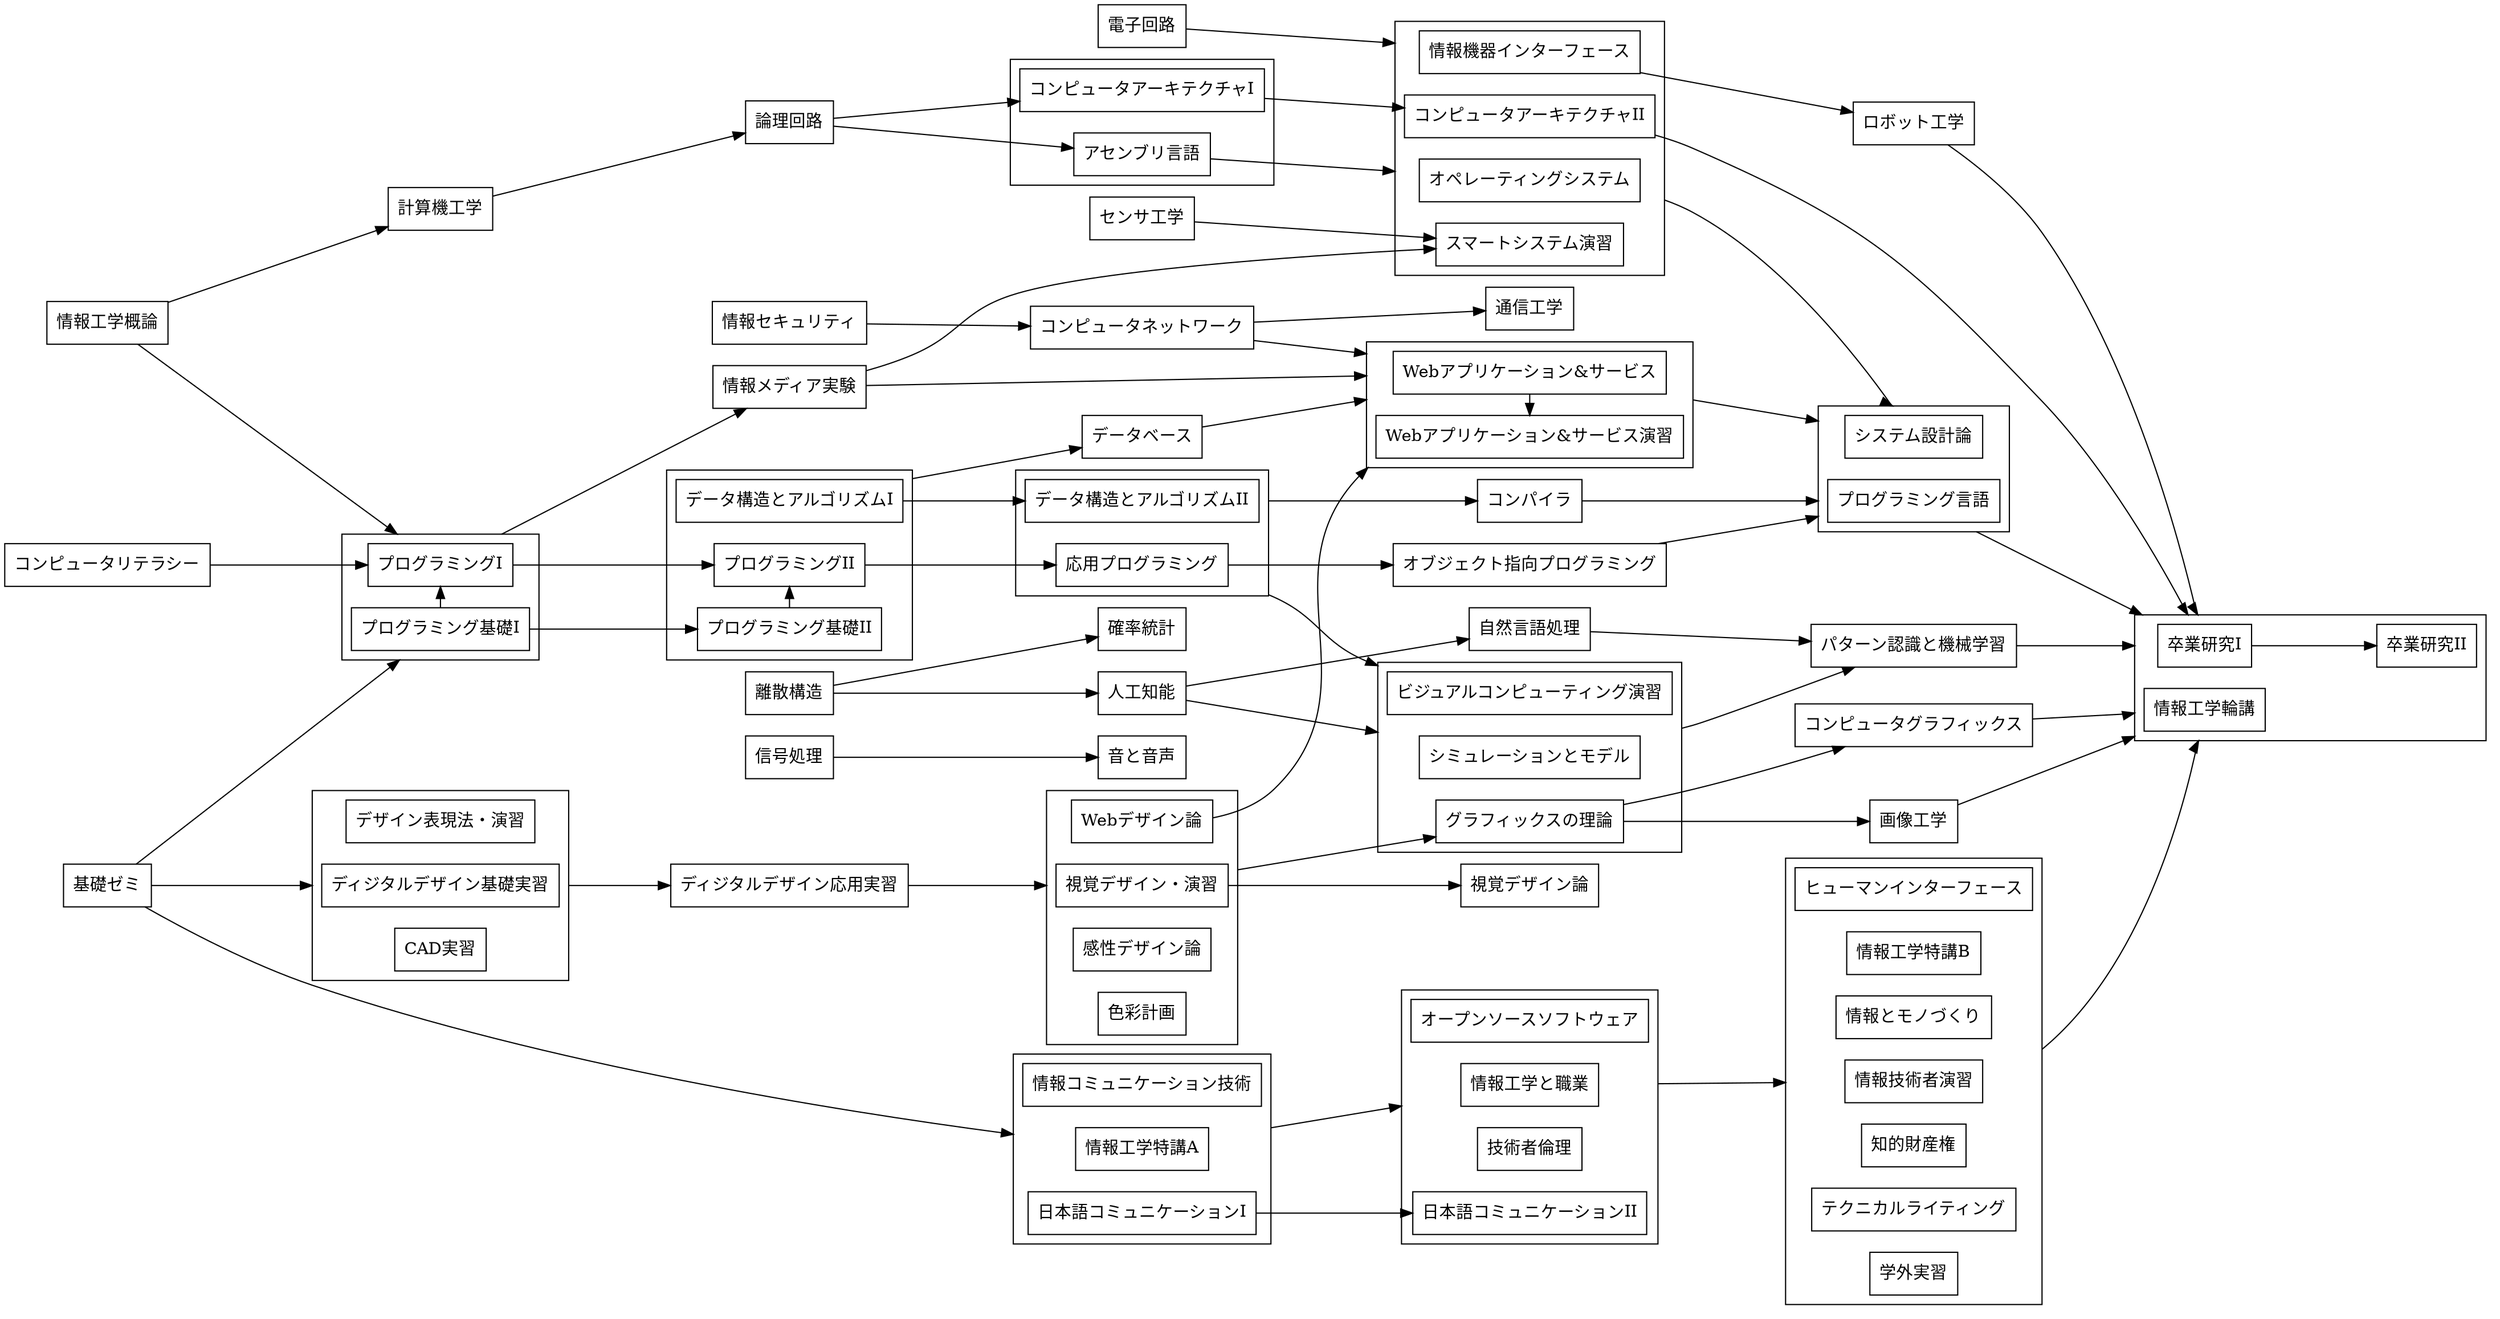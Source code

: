 digraph G {
    compound=true;
    rankdir = LR
    ranksep = 1.3
    node [shape=box]

    {
	rank = same;
	情報工学概論
	基礎ゼミ
	コンピュータリテラシー
    }

    計算機工学
    
    subgraph clusterP1 {
	プログラミング基礎I -> プログラミングI [constraint=false];
    }

    subgraph clusterD1 {
	デザイン表現法・演習
	ディジタルデザイン基礎実習
	CAD実習
    }
    
    情報工学概論 -> 計算機工学;
    情報工学概論 -> プログラミングI [lhead=clusterP1];
    コンピュータリテラシー -> プログラミングI
    基礎ゼミ -> プログラミング基礎I [lhead=clusterP1];
    基礎ゼミ ->    ディジタルデザイン基礎実習[lhead=clusterD1];
    基礎ゼミ -> 情報工学特講A [lhead=clusterC1];

    {
	rank = same
	論理回路
	情報セキュリティ
	情報メディア実験
	離散構造
	信号処理
	ディジタルデザイン応用実習
    }

    subgraph clusterP2 {
	データ構造とアルゴリズムI
	プログラミング基礎II -> プログラミングII[constraint=false];
    }

    計算機工学 -> 論理回路 
    プログラミングI -> 情報メディア実験 [ltail=clusterP1]
    プログラミングI -> プログラミングII
    プログラミング基礎I -> プログラミング基礎II
    ディジタルデザイン基礎実習 -> ディジタルデザイン応用実習 [ltail=clusterD1]

    {
	rank = same
	電子回路
	センサ工学
	コンピュータネットワーク
	データベース
	確率統計
	人工知能
	音と音声
    }
    
    subgraph clusterSS {
	アセンブリ言語
	コンピュータアーキテクチャI
    }
    
    subgraph clusterP3 {
	データ構造とアルゴリズムII
	応用プログラミング
    }
    
    subgraph clusterD2 {
	Webデザイン論
	視覚デザイン・演習
	感性デザイン論
	色彩計画
    }

    subgraph clusterC1 {
	情報コミュニケーション技術
	情報工学特講A
	日本語コミュニケーションI
    }
    
    論理回路 -> アセンブリ言語
    論理回路 -> コンピュータアーキテクチャI
    情報セキュリティ -> コンピュータネットワーク
    データ構造とアルゴリズムI ->   データベース[ltail=clusterP2]
    データ構造とアルゴリズムI ->   データ構造とアルゴリズムII
    プログラミングII -> 応用プログラミング	
    離散構造 -> 確率統計
    離散構造 -> 人工知能
    信号処理 -> 音と音声
    ディジタルデザイン応用実習 -> 視覚デザイン・演習 [lhead=clusterD2]

    subgraph clusterS1 {
	情報機器インターフェース
	コンピュータアーキテクチャII
	オペレーティングシステム
	スマートシステム演習
    }

    {
	rank = same
	通信工学
	コンパイラ
	オブジェクト指向プログラミング
	自然言語処理
	視覚デザイン論
    }
    
    subgraph clusterW1 {
   	"Webアプリケーション&サービス"-> "Webアプリケーション&サービス演習"[constraint=false];
    }
    
    subgraph clusterV1 {
	ビジュアルコンピューティング演習
	シミュレーションとモデル
   	グラフィックスの理論
    }
    
    subgraph clusterC2 {
	オープンソースソフトウェア
	情報工学と職業
	技術者倫理
	日本語コミュニケーションII
    }

    電子回路 -> 情報機器インターフェース [lhead=clusterS1]
    センサ工学 -> スマートシステム演習
    アセンブリ言語 -> オペレーティングシステム [lhead=clusterS1]
    コンピュータアーキテクチャI -> コンピュータアーキテクチャII
    コンピュータネットワーク -> 通信工学
    コンピュータネットワーク -> "Webアプリケーション&サービス" [lhead=clusterW1]
    情報メディア実験 -> スマートシステム演習
    情報メディア実験 -> "Webアプリケーション&サービス" [lhead=clusterW1]
    データベース -> "Webアプリケーション&サービス" [lhead=clusterW1]
    データ構造とアルゴリズムII -> コンパイラ [ltail=clusterP3]
    応用プログラミング -> オブジェクト指向プログラミング
    応用プログラミング -> ビジュアルコンピューティング演習 [ltail=clusterP3;lhead=clusterV1]
    人工知能  -> 自然言語処理
    人工知能  -> シミュレーションとモデル [lhead=clusterV1]
    Webデザイン論 -> "Webアプリケーション&サービス演習" [lhead=clusterW1]
    視覚デザイン・演習 ->  グラフィックスの理論 [ltail=clusterD2]
    視覚デザイン・演習 ->  視覚デザイン論
    情報工学特講A -> 情報工学と職業 [ltail=clusterC1;lhead=clusterC2]
    日本語コミュニケーションI -> 日本語コミュニケーションII
    
    {
	rank = same
	ロボット工学
	パターン認識と機械学習
	画像工学
	コンピュータグラフィックス
    }
    
    subgraph clusterS2 {
	システム設計論
	プログラミング言語
    }
    
    subgraph clusterC3 {
	ヒューマンインターフェース
	情報工学特講B
	情報とモノづくり
	情報技術者演習
	知的財産権
	テクニカルライティング	
	学外実習
    }

    情報機器インターフェース -> ロボット工学
    オペレーティングシステム -> システム設計論 [ltail=clusterS1; lhead=clusterS2]
    コンパイラ -> プログラミング言語 [lhead=clusterS2]
    オブジェクト指向プログラミング -> プログラミング言語 [lhead=clusterS2]
    自然言語処理 -> パターン認識と機械学習
    "Webアプリケーション&サービス" -> システム設計論 [lhead=clusterS2;ltail=clusterW1]
    シミュレーションとモデル->パターン認識と機械学習 [ltail=clusterV1]
    情報工学と職業 -> 情報技術者演習 [ltail=clusterC2;lhead=clusterC3]
    グラフィックスの理論 -> コンピュータグラフィックス
    グラフィックスの理論 -> 画像工学

    subgraph clusterGT {
  	卒業研究I -> 卒業研究II
	情報工学輪講
    }

    ロボット工学 -> 卒業研究I [lhead=clusterGT]
    コンピュータアーキテクチャII -> 卒業研究I [lhead=clusterGT]
    プログラミング言語 -> 卒業研究I [ltail=clusterS2;lhead=clusterGT]
    パターン認識と機械学習 -> 卒業研究I [lhead=clusterGT]
    コンピュータグラフィックス -> 情報工学輪講 [lhead=clusterGT]
    画像工学 -> 情報工学輪講 [lhead=clusterGT]
    情報技術者演習 -> 情報工学輪講 [ltail=clusterC3;lhead=clusterGT]

    論理回路 -> 電子回路 [style="invis"]
    情報工学概論 -> 情報セキュリティ [style="invis"]
    離散構造 -> 情報コミュニケーション技術 [style="invis"]
    音と音声 -> シミュレーションとモデル [style="invis"]
    プログラミング基礎I -> 離散構造 [style="invis"]
    離散構造 ->応用プログラミング [style="invis"]
    離散構造 ->音と音声 [style="invis"]
    視覚デザイン論 ->画像工学 [style="invis"]  
    コンピュータネットワーク->スマートシステム演習 [style="invis"]  
}
